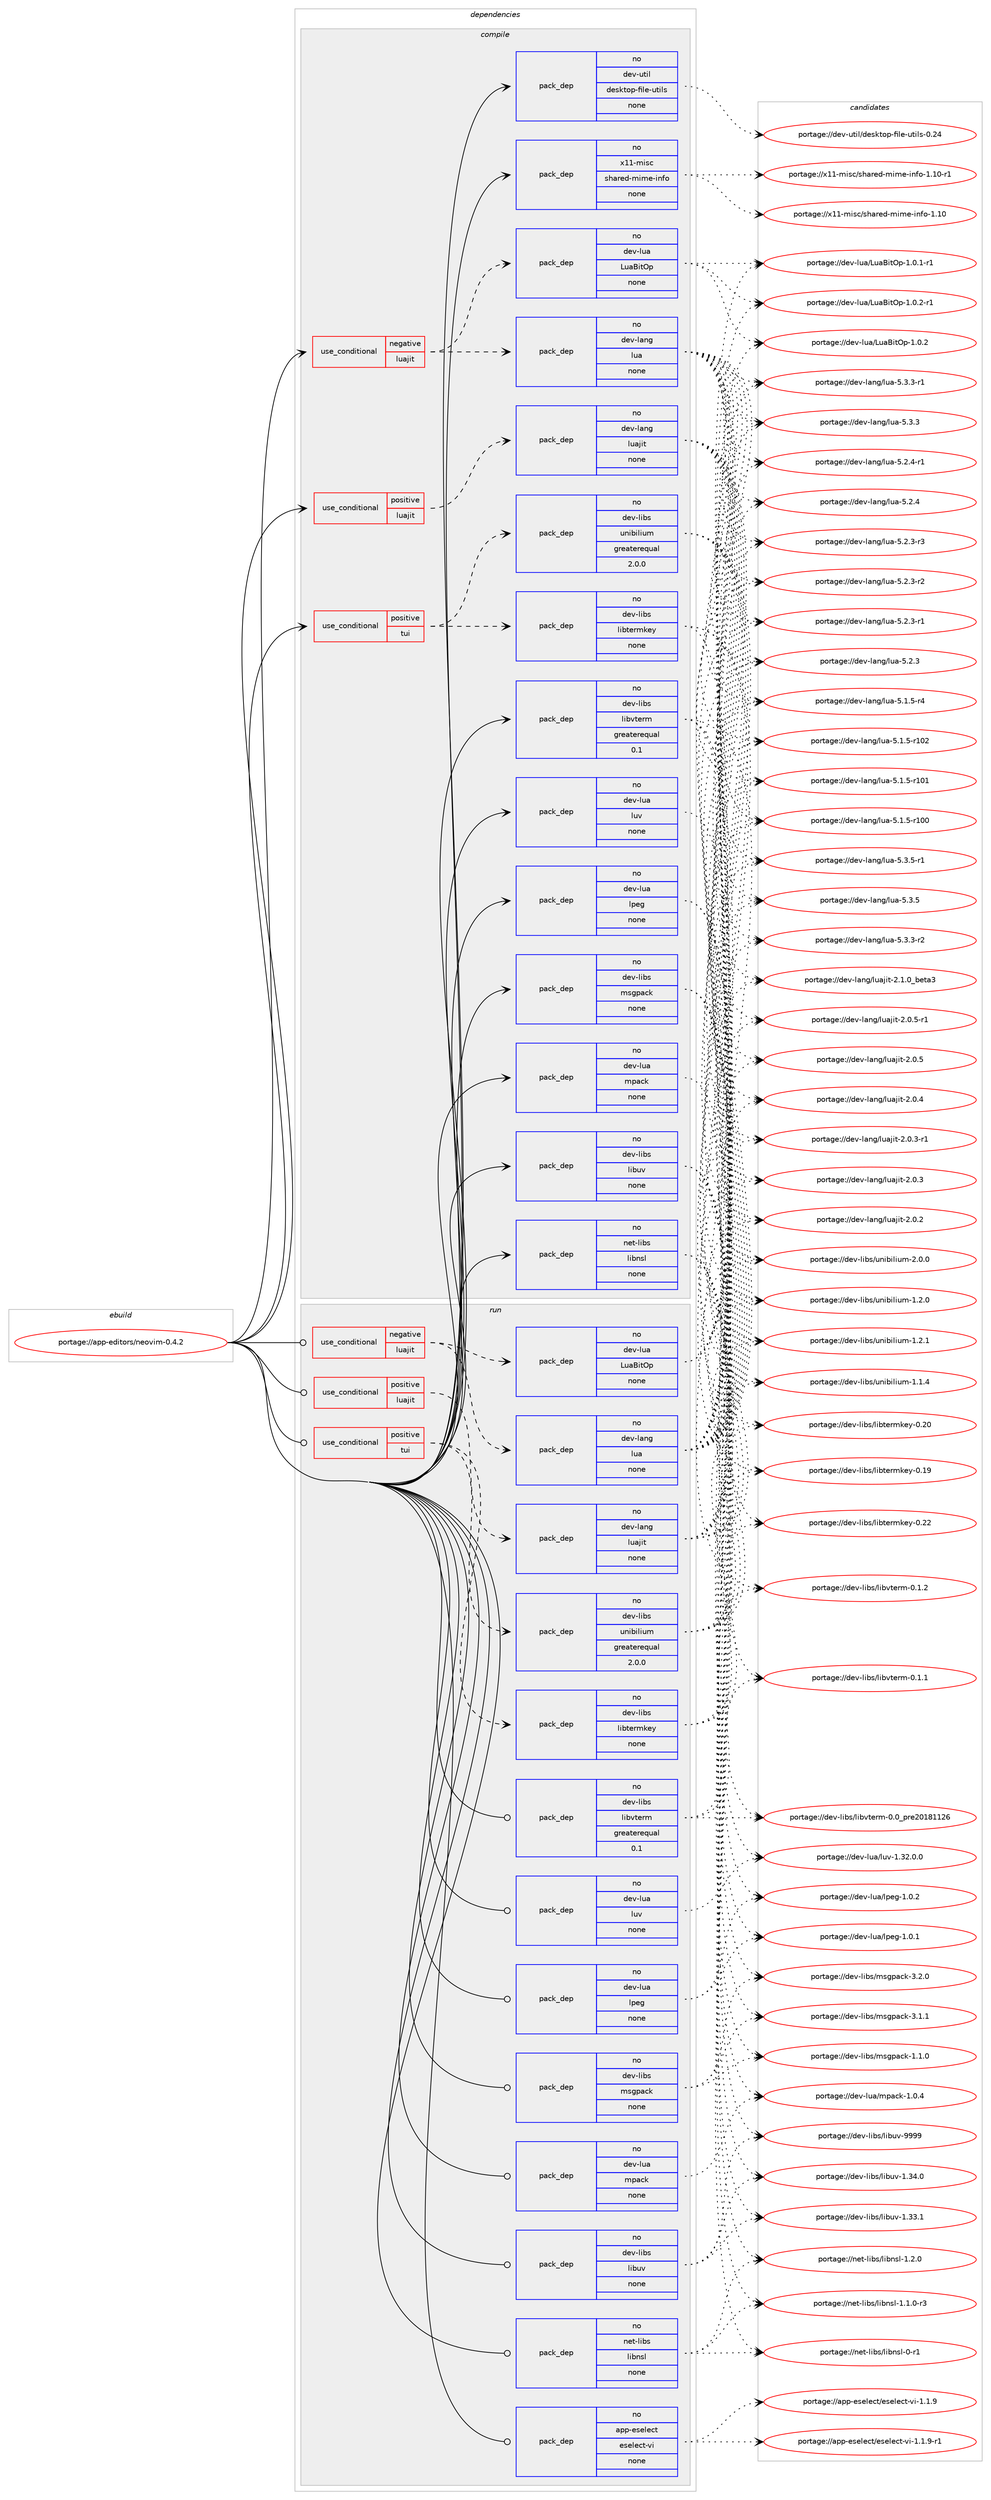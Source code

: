 digraph prolog {

# *************
# Graph options
# *************

newrank=true;
concentrate=true;
compound=true;
graph [rankdir=LR,fontname=Helvetica,fontsize=10,ranksep=1.5];#, ranksep=2.5, nodesep=0.2];
edge  [arrowhead=vee];
node  [fontname=Helvetica,fontsize=10];

# **********
# The ebuild
# **********

subgraph cluster_leftcol {
color=gray;
label=<<i>ebuild</i>>;
id [label="portage://app-editors/neovim-0.4.2", color=red, width=4, href="../app-editors/neovim-0.4.2.svg"];
}

# ****************
# The dependencies
# ****************

subgraph cluster_midcol {
color=gray;
label=<<i>dependencies</i>>;
subgraph cluster_compile {
fillcolor="#eeeeee";
style=filled;
label=<<i>compile</i>>;
subgraph cond149731 {
dependency636017 [label=<<TABLE BORDER="0" CELLBORDER="1" CELLSPACING="0" CELLPADDING="4"><TR><TD ROWSPAN="3" CELLPADDING="10">use_conditional</TD></TR><TR><TD>negative</TD></TR><TR><TD>luajit</TD></TR></TABLE>>, shape=none, color=red];
subgraph pack477850 {
dependency636018 [label=<<TABLE BORDER="0" CELLBORDER="1" CELLSPACING="0" CELLPADDING="4" WIDTH="220"><TR><TD ROWSPAN="6" CELLPADDING="30">pack_dep</TD></TR><TR><TD WIDTH="110">no</TD></TR><TR><TD>dev-lang</TD></TR><TR><TD>lua</TD></TR><TR><TD>none</TD></TR><TR><TD></TD></TR></TABLE>>, shape=none, color=blue];
}
dependency636017:e -> dependency636018:w [weight=20,style="dashed",arrowhead="vee"];
subgraph pack477851 {
dependency636019 [label=<<TABLE BORDER="0" CELLBORDER="1" CELLSPACING="0" CELLPADDING="4" WIDTH="220"><TR><TD ROWSPAN="6" CELLPADDING="30">pack_dep</TD></TR><TR><TD WIDTH="110">no</TD></TR><TR><TD>dev-lua</TD></TR><TR><TD>LuaBitOp</TD></TR><TR><TD>none</TD></TR><TR><TD></TD></TR></TABLE>>, shape=none, color=blue];
}
dependency636017:e -> dependency636019:w [weight=20,style="dashed",arrowhead="vee"];
}
id:e -> dependency636017:w [weight=20,style="solid",arrowhead="vee"];
subgraph cond149732 {
dependency636020 [label=<<TABLE BORDER="0" CELLBORDER="1" CELLSPACING="0" CELLPADDING="4"><TR><TD ROWSPAN="3" CELLPADDING="10">use_conditional</TD></TR><TR><TD>positive</TD></TR><TR><TD>luajit</TD></TR></TABLE>>, shape=none, color=red];
subgraph pack477852 {
dependency636021 [label=<<TABLE BORDER="0" CELLBORDER="1" CELLSPACING="0" CELLPADDING="4" WIDTH="220"><TR><TD ROWSPAN="6" CELLPADDING="30">pack_dep</TD></TR><TR><TD WIDTH="110">no</TD></TR><TR><TD>dev-lang</TD></TR><TR><TD>luajit</TD></TR><TR><TD>none</TD></TR><TR><TD></TD></TR></TABLE>>, shape=none, color=blue];
}
dependency636020:e -> dependency636021:w [weight=20,style="dashed",arrowhead="vee"];
}
id:e -> dependency636020:w [weight=20,style="solid",arrowhead="vee"];
subgraph cond149733 {
dependency636022 [label=<<TABLE BORDER="0" CELLBORDER="1" CELLSPACING="0" CELLPADDING="4"><TR><TD ROWSPAN="3" CELLPADDING="10">use_conditional</TD></TR><TR><TD>positive</TD></TR><TR><TD>tui</TD></TR></TABLE>>, shape=none, color=red];
subgraph pack477853 {
dependency636023 [label=<<TABLE BORDER="0" CELLBORDER="1" CELLSPACING="0" CELLPADDING="4" WIDTH="220"><TR><TD ROWSPAN="6" CELLPADDING="30">pack_dep</TD></TR><TR><TD WIDTH="110">no</TD></TR><TR><TD>dev-libs</TD></TR><TR><TD>libtermkey</TD></TR><TR><TD>none</TD></TR><TR><TD></TD></TR></TABLE>>, shape=none, color=blue];
}
dependency636022:e -> dependency636023:w [weight=20,style="dashed",arrowhead="vee"];
subgraph pack477854 {
dependency636024 [label=<<TABLE BORDER="0" CELLBORDER="1" CELLSPACING="0" CELLPADDING="4" WIDTH="220"><TR><TD ROWSPAN="6" CELLPADDING="30">pack_dep</TD></TR><TR><TD WIDTH="110">no</TD></TR><TR><TD>dev-libs</TD></TR><TR><TD>unibilium</TD></TR><TR><TD>greaterequal</TD></TR><TR><TD>2.0.0</TD></TR></TABLE>>, shape=none, color=blue];
}
dependency636022:e -> dependency636024:w [weight=20,style="dashed",arrowhead="vee"];
}
id:e -> dependency636022:w [weight=20,style="solid",arrowhead="vee"];
subgraph pack477855 {
dependency636025 [label=<<TABLE BORDER="0" CELLBORDER="1" CELLSPACING="0" CELLPADDING="4" WIDTH="220"><TR><TD ROWSPAN="6" CELLPADDING="30">pack_dep</TD></TR><TR><TD WIDTH="110">no</TD></TR><TR><TD>dev-libs</TD></TR><TR><TD>libuv</TD></TR><TR><TD>none</TD></TR><TR><TD></TD></TR></TABLE>>, shape=none, color=blue];
}
id:e -> dependency636025:w [weight=20,style="solid",arrowhead="vee"];
subgraph pack477856 {
dependency636026 [label=<<TABLE BORDER="0" CELLBORDER="1" CELLSPACING="0" CELLPADDING="4" WIDTH="220"><TR><TD ROWSPAN="6" CELLPADDING="30">pack_dep</TD></TR><TR><TD WIDTH="110">no</TD></TR><TR><TD>dev-libs</TD></TR><TR><TD>libvterm</TD></TR><TR><TD>greaterequal</TD></TR><TR><TD>0.1</TD></TR></TABLE>>, shape=none, color=blue];
}
id:e -> dependency636026:w [weight=20,style="solid",arrowhead="vee"];
subgraph pack477857 {
dependency636027 [label=<<TABLE BORDER="0" CELLBORDER="1" CELLSPACING="0" CELLPADDING="4" WIDTH="220"><TR><TD ROWSPAN="6" CELLPADDING="30">pack_dep</TD></TR><TR><TD WIDTH="110">no</TD></TR><TR><TD>dev-libs</TD></TR><TR><TD>msgpack</TD></TR><TR><TD>none</TD></TR><TR><TD></TD></TR></TABLE>>, shape=none, color=blue];
}
id:e -> dependency636027:w [weight=20,style="solid",arrowhead="vee"];
subgraph pack477858 {
dependency636028 [label=<<TABLE BORDER="0" CELLBORDER="1" CELLSPACING="0" CELLPADDING="4" WIDTH="220"><TR><TD ROWSPAN="6" CELLPADDING="30">pack_dep</TD></TR><TR><TD WIDTH="110">no</TD></TR><TR><TD>dev-lua</TD></TR><TR><TD>lpeg</TD></TR><TR><TD>none</TD></TR><TR><TD></TD></TR></TABLE>>, shape=none, color=blue];
}
id:e -> dependency636028:w [weight=20,style="solid",arrowhead="vee"];
subgraph pack477859 {
dependency636029 [label=<<TABLE BORDER="0" CELLBORDER="1" CELLSPACING="0" CELLPADDING="4" WIDTH="220"><TR><TD ROWSPAN="6" CELLPADDING="30">pack_dep</TD></TR><TR><TD WIDTH="110">no</TD></TR><TR><TD>dev-lua</TD></TR><TR><TD>luv</TD></TR><TR><TD>none</TD></TR><TR><TD></TD></TR></TABLE>>, shape=none, color=blue];
}
id:e -> dependency636029:w [weight=20,style="solid",arrowhead="vee"];
subgraph pack477860 {
dependency636030 [label=<<TABLE BORDER="0" CELLBORDER="1" CELLSPACING="0" CELLPADDING="4" WIDTH="220"><TR><TD ROWSPAN="6" CELLPADDING="30">pack_dep</TD></TR><TR><TD WIDTH="110">no</TD></TR><TR><TD>dev-lua</TD></TR><TR><TD>mpack</TD></TR><TR><TD>none</TD></TR><TR><TD></TD></TR></TABLE>>, shape=none, color=blue];
}
id:e -> dependency636030:w [weight=20,style="solid",arrowhead="vee"];
subgraph pack477861 {
dependency636031 [label=<<TABLE BORDER="0" CELLBORDER="1" CELLSPACING="0" CELLPADDING="4" WIDTH="220"><TR><TD ROWSPAN="6" CELLPADDING="30">pack_dep</TD></TR><TR><TD WIDTH="110">no</TD></TR><TR><TD>dev-util</TD></TR><TR><TD>desktop-file-utils</TD></TR><TR><TD>none</TD></TR><TR><TD></TD></TR></TABLE>>, shape=none, color=blue];
}
id:e -> dependency636031:w [weight=20,style="solid",arrowhead="vee"];
subgraph pack477862 {
dependency636032 [label=<<TABLE BORDER="0" CELLBORDER="1" CELLSPACING="0" CELLPADDING="4" WIDTH="220"><TR><TD ROWSPAN="6" CELLPADDING="30">pack_dep</TD></TR><TR><TD WIDTH="110">no</TD></TR><TR><TD>net-libs</TD></TR><TR><TD>libnsl</TD></TR><TR><TD>none</TD></TR><TR><TD></TD></TR></TABLE>>, shape=none, color=blue];
}
id:e -> dependency636032:w [weight=20,style="solid",arrowhead="vee"];
subgraph pack477863 {
dependency636033 [label=<<TABLE BORDER="0" CELLBORDER="1" CELLSPACING="0" CELLPADDING="4" WIDTH="220"><TR><TD ROWSPAN="6" CELLPADDING="30">pack_dep</TD></TR><TR><TD WIDTH="110">no</TD></TR><TR><TD>x11-misc</TD></TR><TR><TD>shared-mime-info</TD></TR><TR><TD>none</TD></TR><TR><TD></TD></TR></TABLE>>, shape=none, color=blue];
}
id:e -> dependency636033:w [weight=20,style="solid",arrowhead="vee"];
}
subgraph cluster_compileandrun {
fillcolor="#eeeeee";
style=filled;
label=<<i>compile and run</i>>;
}
subgraph cluster_run {
fillcolor="#eeeeee";
style=filled;
label=<<i>run</i>>;
subgraph cond149734 {
dependency636034 [label=<<TABLE BORDER="0" CELLBORDER="1" CELLSPACING="0" CELLPADDING="4"><TR><TD ROWSPAN="3" CELLPADDING="10">use_conditional</TD></TR><TR><TD>negative</TD></TR><TR><TD>luajit</TD></TR></TABLE>>, shape=none, color=red];
subgraph pack477864 {
dependency636035 [label=<<TABLE BORDER="0" CELLBORDER="1" CELLSPACING="0" CELLPADDING="4" WIDTH="220"><TR><TD ROWSPAN="6" CELLPADDING="30">pack_dep</TD></TR><TR><TD WIDTH="110">no</TD></TR><TR><TD>dev-lang</TD></TR><TR><TD>lua</TD></TR><TR><TD>none</TD></TR><TR><TD></TD></TR></TABLE>>, shape=none, color=blue];
}
dependency636034:e -> dependency636035:w [weight=20,style="dashed",arrowhead="vee"];
subgraph pack477865 {
dependency636036 [label=<<TABLE BORDER="0" CELLBORDER="1" CELLSPACING="0" CELLPADDING="4" WIDTH="220"><TR><TD ROWSPAN="6" CELLPADDING="30">pack_dep</TD></TR><TR><TD WIDTH="110">no</TD></TR><TR><TD>dev-lua</TD></TR><TR><TD>LuaBitOp</TD></TR><TR><TD>none</TD></TR><TR><TD></TD></TR></TABLE>>, shape=none, color=blue];
}
dependency636034:e -> dependency636036:w [weight=20,style="dashed",arrowhead="vee"];
}
id:e -> dependency636034:w [weight=20,style="solid",arrowhead="odot"];
subgraph cond149735 {
dependency636037 [label=<<TABLE BORDER="0" CELLBORDER="1" CELLSPACING="0" CELLPADDING="4"><TR><TD ROWSPAN="3" CELLPADDING="10">use_conditional</TD></TR><TR><TD>positive</TD></TR><TR><TD>luajit</TD></TR></TABLE>>, shape=none, color=red];
subgraph pack477866 {
dependency636038 [label=<<TABLE BORDER="0" CELLBORDER="1" CELLSPACING="0" CELLPADDING="4" WIDTH="220"><TR><TD ROWSPAN="6" CELLPADDING="30">pack_dep</TD></TR><TR><TD WIDTH="110">no</TD></TR><TR><TD>dev-lang</TD></TR><TR><TD>luajit</TD></TR><TR><TD>none</TD></TR><TR><TD></TD></TR></TABLE>>, shape=none, color=blue];
}
dependency636037:e -> dependency636038:w [weight=20,style="dashed",arrowhead="vee"];
}
id:e -> dependency636037:w [weight=20,style="solid",arrowhead="odot"];
subgraph cond149736 {
dependency636039 [label=<<TABLE BORDER="0" CELLBORDER="1" CELLSPACING="0" CELLPADDING="4"><TR><TD ROWSPAN="3" CELLPADDING="10">use_conditional</TD></TR><TR><TD>positive</TD></TR><TR><TD>tui</TD></TR></TABLE>>, shape=none, color=red];
subgraph pack477867 {
dependency636040 [label=<<TABLE BORDER="0" CELLBORDER="1" CELLSPACING="0" CELLPADDING="4" WIDTH="220"><TR><TD ROWSPAN="6" CELLPADDING="30">pack_dep</TD></TR><TR><TD WIDTH="110">no</TD></TR><TR><TD>dev-libs</TD></TR><TR><TD>libtermkey</TD></TR><TR><TD>none</TD></TR><TR><TD></TD></TR></TABLE>>, shape=none, color=blue];
}
dependency636039:e -> dependency636040:w [weight=20,style="dashed",arrowhead="vee"];
subgraph pack477868 {
dependency636041 [label=<<TABLE BORDER="0" CELLBORDER="1" CELLSPACING="0" CELLPADDING="4" WIDTH="220"><TR><TD ROWSPAN="6" CELLPADDING="30">pack_dep</TD></TR><TR><TD WIDTH="110">no</TD></TR><TR><TD>dev-libs</TD></TR><TR><TD>unibilium</TD></TR><TR><TD>greaterequal</TD></TR><TR><TD>2.0.0</TD></TR></TABLE>>, shape=none, color=blue];
}
dependency636039:e -> dependency636041:w [weight=20,style="dashed",arrowhead="vee"];
}
id:e -> dependency636039:w [weight=20,style="solid",arrowhead="odot"];
subgraph pack477869 {
dependency636042 [label=<<TABLE BORDER="0" CELLBORDER="1" CELLSPACING="0" CELLPADDING="4" WIDTH="220"><TR><TD ROWSPAN="6" CELLPADDING="30">pack_dep</TD></TR><TR><TD WIDTH="110">no</TD></TR><TR><TD>app-eselect</TD></TR><TR><TD>eselect-vi</TD></TR><TR><TD>none</TD></TR><TR><TD></TD></TR></TABLE>>, shape=none, color=blue];
}
id:e -> dependency636042:w [weight=20,style="solid",arrowhead="odot"];
subgraph pack477870 {
dependency636043 [label=<<TABLE BORDER="0" CELLBORDER="1" CELLSPACING="0" CELLPADDING="4" WIDTH="220"><TR><TD ROWSPAN="6" CELLPADDING="30">pack_dep</TD></TR><TR><TD WIDTH="110">no</TD></TR><TR><TD>dev-libs</TD></TR><TR><TD>libuv</TD></TR><TR><TD>none</TD></TR><TR><TD></TD></TR></TABLE>>, shape=none, color=blue];
}
id:e -> dependency636043:w [weight=20,style="solid",arrowhead="odot"];
subgraph pack477871 {
dependency636044 [label=<<TABLE BORDER="0" CELLBORDER="1" CELLSPACING="0" CELLPADDING="4" WIDTH="220"><TR><TD ROWSPAN="6" CELLPADDING="30">pack_dep</TD></TR><TR><TD WIDTH="110">no</TD></TR><TR><TD>dev-libs</TD></TR><TR><TD>libvterm</TD></TR><TR><TD>greaterequal</TD></TR><TR><TD>0.1</TD></TR></TABLE>>, shape=none, color=blue];
}
id:e -> dependency636044:w [weight=20,style="solid",arrowhead="odot"];
subgraph pack477872 {
dependency636045 [label=<<TABLE BORDER="0" CELLBORDER="1" CELLSPACING="0" CELLPADDING="4" WIDTH="220"><TR><TD ROWSPAN="6" CELLPADDING="30">pack_dep</TD></TR><TR><TD WIDTH="110">no</TD></TR><TR><TD>dev-libs</TD></TR><TR><TD>msgpack</TD></TR><TR><TD>none</TD></TR><TR><TD></TD></TR></TABLE>>, shape=none, color=blue];
}
id:e -> dependency636045:w [weight=20,style="solid",arrowhead="odot"];
subgraph pack477873 {
dependency636046 [label=<<TABLE BORDER="0" CELLBORDER="1" CELLSPACING="0" CELLPADDING="4" WIDTH="220"><TR><TD ROWSPAN="6" CELLPADDING="30">pack_dep</TD></TR><TR><TD WIDTH="110">no</TD></TR><TR><TD>dev-lua</TD></TR><TR><TD>lpeg</TD></TR><TR><TD>none</TD></TR><TR><TD></TD></TR></TABLE>>, shape=none, color=blue];
}
id:e -> dependency636046:w [weight=20,style="solid",arrowhead="odot"];
subgraph pack477874 {
dependency636047 [label=<<TABLE BORDER="0" CELLBORDER="1" CELLSPACING="0" CELLPADDING="4" WIDTH="220"><TR><TD ROWSPAN="6" CELLPADDING="30">pack_dep</TD></TR><TR><TD WIDTH="110">no</TD></TR><TR><TD>dev-lua</TD></TR><TR><TD>luv</TD></TR><TR><TD>none</TD></TR><TR><TD></TD></TR></TABLE>>, shape=none, color=blue];
}
id:e -> dependency636047:w [weight=20,style="solid",arrowhead="odot"];
subgraph pack477875 {
dependency636048 [label=<<TABLE BORDER="0" CELLBORDER="1" CELLSPACING="0" CELLPADDING="4" WIDTH="220"><TR><TD ROWSPAN="6" CELLPADDING="30">pack_dep</TD></TR><TR><TD WIDTH="110">no</TD></TR><TR><TD>dev-lua</TD></TR><TR><TD>mpack</TD></TR><TR><TD>none</TD></TR><TR><TD></TD></TR></TABLE>>, shape=none, color=blue];
}
id:e -> dependency636048:w [weight=20,style="solid",arrowhead="odot"];
subgraph pack477876 {
dependency636049 [label=<<TABLE BORDER="0" CELLBORDER="1" CELLSPACING="0" CELLPADDING="4" WIDTH="220"><TR><TD ROWSPAN="6" CELLPADDING="30">pack_dep</TD></TR><TR><TD WIDTH="110">no</TD></TR><TR><TD>net-libs</TD></TR><TR><TD>libnsl</TD></TR><TR><TD>none</TD></TR><TR><TD></TD></TR></TABLE>>, shape=none, color=blue];
}
id:e -> dependency636049:w [weight=20,style="solid",arrowhead="odot"];
}
}

# **************
# The candidates
# **************

subgraph cluster_choices {
rank=same;
color=gray;
label=<<i>candidates</i>>;

subgraph choice477850 {
color=black;
nodesep=1;
choice100101118451089711010347108117974553465146534511449 [label="portage://dev-lang/lua-5.3.5-r1", color=red, width=4,href="../dev-lang/lua-5.3.5-r1.svg"];
choice10010111845108971101034710811797455346514653 [label="portage://dev-lang/lua-5.3.5", color=red, width=4,href="../dev-lang/lua-5.3.5.svg"];
choice100101118451089711010347108117974553465146514511450 [label="portage://dev-lang/lua-5.3.3-r2", color=red, width=4,href="../dev-lang/lua-5.3.3-r2.svg"];
choice100101118451089711010347108117974553465146514511449 [label="portage://dev-lang/lua-5.3.3-r1", color=red, width=4,href="../dev-lang/lua-5.3.3-r1.svg"];
choice10010111845108971101034710811797455346514651 [label="portage://dev-lang/lua-5.3.3", color=red, width=4,href="../dev-lang/lua-5.3.3.svg"];
choice100101118451089711010347108117974553465046524511449 [label="portage://dev-lang/lua-5.2.4-r1", color=red, width=4,href="../dev-lang/lua-5.2.4-r1.svg"];
choice10010111845108971101034710811797455346504652 [label="portage://dev-lang/lua-5.2.4", color=red, width=4,href="../dev-lang/lua-5.2.4.svg"];
choice100101118451089711010347108117974553465046514511451 [label="portage://dev-lang/lua-5.2.3-r3", color=red, width=4,href="../dev-lang/lua-5.2.3-r3.svg"];
choice100101118451089711010347108117974553465046514511450 [label="portage://dev-lang/lua-5.2.3-r2", color=red, width=4,href="../dev-lang/lua-5.2.3-r2.svg"];
choice100101118451089711010347108117974553465046514511449 [label="portage://dev-lang/lua-5.2.3-r1", color=red, width=4,href="../dev-lang/lua-5.2.3-r1.svg"];
choice10010111845108971101034710811797455346504651 [label="portage://dev-lang/lua-5.2.3", color=red, width=4,href="../dev-lang/lua-5.2.3.svg"];
choice100101118451089711010347108117974553464946534511452 [label="portage://dev-lang/lua-5.1.5-r4", color=red, width=4,href="../dev-lang/lua-5.1.5-r4.svg"];
choice1001011184510897110103471081179745534649465345114494850 [label="portage://dev-lang/lua-5.1.5-r102", color=red, width=4,href="../dev-lang/lua-5.1.5-r102.svg"];
choice1001011184510897110103471081179745534649465345114494849 [label="portage://dev-lang/lua-5.1.5-r101", color=red, width=4,href="../dev-lang/lua-5.1.5-r101.svg"];
choice1001011184510897110103471081179745534649465345114494848 [label="portage://dev-lang/lua-5.1.5-r100", color=red, width=4,href="../dev-lang/lua-5.1.5-r100.svg"];
dependency636018:e -> choice100101118451089711010347108117974553465146534511449:w [style=dotted,weight="100"];
dependency636018:e -> choice10010111845108971101034710811797455346514653:w [style=dotted,weight="100"];
dependency636018:e -> choice100101118451089711010347108117974553465146514511450:w [style=dotted,weight="100"];
dependency636018:e -> choice100101118451089711010347108117974553465146514511449:w [style=dotted,weight="100"];
dependency636018:e -> choice10010111845108971101034710811797455346514651:w [style=dotted,weight="100"];
dependency636018:e -> choice100101118451089711010347108117974553465046524511449:w [style=dotted,weight="100"];
dependency636018:e -> choice10010111845108971101034710811797455346504652:w [style=dotted,weight="100"];
dependency636018:e -> choice100101118451089711010347108117974553465046514511451:w [style=dotted,weight="100"];
dependency636018:e -> choice100101118451089711010347108117974553465046514511450:w [style=dotted,weight="100"];
dependency636018:e -> choice100101118451089711010347108117974553465046514511449:w [style=dotted,weight="100"];
dependency636018:e -> choice10010111845108971101034710811797455346504651:w [style=dotted,weight="100"];
dependency636018:e -> choice100101118451089711010347108117974553464946534511452:w [style=dotted,weight="100"];
dependency636018:e -> choice1001011184510897110103471081179745534649465345114494850:w [style=dotted,weight="100"];
dependency636018:e -> choice1001011184510897110103471081179745534649465345114494849:w [style=dotted,weight="100"];
dependency636018:e -> choice1001011184510897110103471081179745534649465345114494848:w [style=dotted,weight="100"];
}
subgraph choice477851 {
color=black;
nodesep=1;
choice100101118451081179747761179766105116791124549464846504511449 [label="portage://dev-lua/LuaBitOp-1.0.2-r1", color=red, width=4,href="../dev-lua/LuaBitOp-1.0.2-r1.svg"];
choice10010111845108117974776117976610511679112454946484650 [label="portage://dev-lua/LuaBitOp-1.0.2", color=red, width=4,href="../dev-lua/LuaBitOp-1.0.2.svg"];
choice100101118451081179747761179766105116791124549464846494511449 [label="portage://dev-lua/LuaBitOp-1.0.1-r1", color=red, width=4,href="../dev-lua/LuaBitOp-1.0.1-r1.svg"];
dependency636019:e -> choice100101118451081179747761179766105116791124549464846504511449:w [style=dotted,weight="100"];
dependency636019:e -> choice10010111845108117974776117976610511679112454946484650:w [style=dotted,weight="100"];
dependency636019:e -> choice100101118451081179747761179766105116791124549464846494511449:w [style=dotted,weight="100"];
}
subgraph choice477852 {
color=black;
nodesep=1;
choice1001011184510897110103471081179710610511645504649464895981011169751 [label="portage://dev-lang/luajit-2.1.0_beta3", color=red, width=4,href="../dev-lang/luajit-2.1.0_beta3.svg"];
choice100101118451089711010347108117971061051164550464846534511449 [label="portage://dev-lang/luajit-2.0.5-r1", color=red, width=4,href="../dev-lang/luajit-2.0.5-r1.svg"];
choice10010111845108971101034710811797106105116455046484653 [label="portage://dev-lang/luajit-2.0.5", color=red, width=4,href="../dev-lang/luajit-2.0.5.svg"];
choice10010111845108971101034710811797106105116455046484652 [label="portage://dev-lang/luajit-2.0.4", color=red, width=4,href="../dev-lang/luajit-2.0.4.svg"];
choice100101118451089711010347108117971061051164550464846514511449 [label="portage://dev-lang/luajit-2.0.3-r1", color=red, width=4,href="../dev-lang/luajit-2.0.3-r1.svg"];
choice10010111845108971101034710811797106105116455046484651 [label="portage://dev-lang/luajit-2.0.3", color=red, width=4,href="../dev-lang/luajit-2.0.3.svg"];
choice10010111845108971101034710811797106105116455046484650 [label="portage://dev-lang/luajit-2.0.2", color=red, width=4,href="../dev-lang/luajit-2.0.2.svg"];
dependency636021:e -> choice1001011184510897110103471081179710610511645504649464895981011169751:w [style=dotted,weight="100"];
dependency636021:e -> choice100101118451089711010347108117971061051164550464846534511449:w [style=dotted,weight="100"];
dependency636021:e -> choice10010111845108971101034710811797106105116455046484653:w [style=dotted,weight="100"];
dependency636021:e -> choice10010111845108971101034710811797106105116455046484652:w [style=dotted,weight="100"];
dependency636021:e -> choice100101118451089711010347108117971061051164550464846514511449:w [style=dotted,weight="100"];
dependency636021:e -> choice10010111845108971101034710811797106105116455046484651:w [style=dotted,weight="100"];
dependency636021:e -> choice10010111845108971101034710811797106105116455046484650:w [style=dotted,weight="100"];
}
subgraph choice477853 {
color=black;
nodesep=1;
choice100101118451081059811547108105981161011141091071011214548465050 [label="portage://dev-libs/libtermkey-0.22", color=red, width=4,href="../dev-libs/libtermkey-0.22.svg"];
choice100101118451081059811547108105981161011141091071011214548465048 [label="portage://dev-libs/libtermkey-0.20", color=red, width=4,href="../dev-libs/libtermkey-0.20.svg"];
choice100101118451081059811547108105981161011141091071011214548464957 [label="portage://dev-libs/libtermkey-0.19", color=red, width=4,href="../dev-libs/libtermkey-0.19.svg"];
dependency636023:e -> choice100101118451081059811547108105981161011141091071011214548465050:w [style=dotted,weight="100"];
dependency636023:e -> choice100101118451081059811547108105981161011141091071011214548465048:w [style=dotted,weight="100"];
dependency636023:e -> choice100101118451081059811547108105981161011141091071011214548464957:w [style=dotted,weight="100"];
}
subgraph choice477854 {
color=black;
nodesep=1;
choice10010111845108105981154711711010598105108105117109455046484648 [label="portage://dev-libs/unibilium-2.0.0", color=red, width=4,href="../dev-libs/unibilium-2.0.0.svg"];
choice10010111845108105981154711711010598105108105117109454946504649 [label="portage://dev-libs/unibilium-1.2.1", color=red, width=4,href="../dev-libs/unibilium-1.2.1.svg"];
choice10010111845108105981154711711010598105108105117109454946504648 [label="portage://dev-libs/unibilium-1.2.0", color=red, width=4,href="../dev-libs/unibilium-1.2.0.svg"];
choice10010111845108105981154711711010598105108105117109454946494652 [label="portage://dev-libs/unibilium-1.1.4", color=red, width=4,href="../dev-libs/unibilium-1.1.4.svg"];
dependency636024:e -> choice10010111845108105981154711711010598105108105117109455046484648:w [style=dotted,weight="100"];
dependency636024:e -> choice10010111845108105981154711711010598105108105117109454946504649:w [style=dotted,weight="100"];
dependency636024:e -> choice10010111845108105981154711711010598105108105117109454946504648:w [style=dotted,weight="100"];
dependency636024:e -> choice10010111845108105981154711711010598105108105117109454946494652:w [style=dotted,weight="100"];
}
subgraph choice477855 {
color=black;
nodesep=1;
choice100101118451081059811547108105981171184557575757 [label="portage://dev-libs/libuv-9999", color=red, width=4,href="../dev-libs/libuv-9999.svg"];
choice1001011184510810598115471081059811711845494651524648 [label="portage://dev-libs/libuv-1.34.0", color=red, width=4,href="../dev-libs/libuv-1.34.0.svg"];
choice1001011184510810598115471081059811711845494651514649 [label="portage://dev-libs/libuv-1.33.1", color=red, width=4,href="../dev-libs/libuv-1.33.1.svg"];
dependency636025:e -> choice100101118451081059811547108105981171184557575757:w [style=dotted,weight="100"];
dependency636025:e -> choice1001011184510810598115471081059811711845494651524648:w [style=dotted,weight="100"];
dependency636025:e -> choice1001011184510810598115471081059811711845494651514649:w [style=dotted,weight="100"];
}
subgraph choice477856 {
color=black;
nodesep=1;
choice10010111845108105981154710810598118116101114109454846494650 [label="portage://dev-libs/libvterm-0.1.2", color=red, width=4,href="../dev-libs/libvterm-0.1.2.svg"];
choice10010111845108105981154710810598118116101114109454846494649 [label="portage://dev-libs/libvterm-0.1.1", color=red, width=4,href="../dev-libs/libvterm-0.1.1.svg"];
choice1001011184510810598115471081059811811610111410945484648951121141015048495649495054 [label="portage://dev-libs/libvterm-0.0_pre20181126", color=red, width=4,href="../dev-libs/libvterm-0.0_pre20181126.svg"];
dependency636026:e -> choice10010111845108105981154710810598118116101114109454846494650:w [style=dotted,weight="100"];
dependency636026:e -> choice10010111845108105981154710810598118116101114109454846494649:w [style=dotted,weight="100"];
dependency636026:e -> choice1001011184510810598115471081059811811610111410945484648951121141015048495649495054:w [style=dotted,weight="100"];
}
subgraph choice477857 {
color=black;
nodesep=1;
choice1001011184510810598115471091151031129799107455146504648 [label="portage://dev-libs/msgpack-3.2.0", color=red, width=4,href="../dev-libs/msgpack-3.2.0.svg"];
choice1001011184510810598115471091151031129799107455146494649 [label="portage://dev-libs/msgpack-3.1.1", color=red, width=4,href="../dev-libs/msgpack-3.1.1.svg"];
choice1001011184510810598115471091151031129799107454946494648 [label="portage://dev-libs/msgpack-1.1.0", color=red, width=4,href="../dev-libs/msgpack-1.1.0.svg"];
dependency636027:e -> choice1001011184510810598115471091151031129799107455146504648:w [style=dotted,weight="100"];
dependency636027:e -> choice1001011184510810598115471091151031129799107455146494649:w [style=dotted,weight="100"];
dependency636027:e -> choice1001011184510810598115471091151031129799107454946494648:w [style=dotted,weight="100"];
}
subgraph choice477858 {
color=black;
nodesep=1;
choice100101118451081179747108112101103454946484650 [label="portage://dev-lua/lpeg-1.0.2", color=red, width=4,href="../dev-lua/lpeg-1.0.2.svg"];
choice100101118451081179747108112101103454946484649 [label="portage://dev-lua/lpeg-1.0.1", color=red, width=4,href="../dev-lua/lpeg-1.0.1.svg"];
dependency636028:e -> choice100101118451081179747108112101103454946484650:w [style=dotted,weight="100"];
dependency636028:e -> choice100101118451081179747108112101103454946484649:w [style=dotted,weight="100"];
}
subgraph choice477859 {
color=black;
nodesep=1;
choice100101118451081179747108117118454946515046484648 [label="portage://dev-lua/luv-1.32.0.0", color=red, width=4,href="../dev-lua/luv-1.32.0.0.svg"];
dependency636029:e -> choice100101118451081179747108117118454946515046484648:w [style=dotted,weight="100"];
}
subgraph choice477860 {
color=black;
nodesep=1;
choice1001011184510811797471091129799107454946484652 [label="portage://dev-lua/mpack-1.0.4", color=red, width=4,href="../dev-lua/mpack-1.0.4.svg"];
dependency636030:e -> choice1001011184510811797471091129799107454946484652:w [style=dotted,weight="100"];
}
subgraph choice477861 {
color=black;
nodesep=1;
choice100101118451171161051084710010111510711611111245102105108101451171161051081154548465052 [label="portage://dev-util/desktop-file-utils-0.24", color=red, width=4,href="../dev-util/desktop-file-utils-0.24.svg"];
dependency636031:e -> choice100101118451171161051084710010111510711611111245102105108101451171161051081154548465052:w [style=dotted,weight="100"];
}
subgraph choice477862 {
color=black;
nodesep=1;
choice11010111645108105981154710810598110115108454946504648 [label="portage://net-libs/libnsl-1.2.0", color=red, width=4,href="../net-libs/libnsl-1.2.0.svg"];
choice110101116451081059811547108105981101151084549464946484511451 [label="portage://net-libs/libnsl-1.1.0-r3", color=red, width=4,href="../net-libs/libnsl-1.1.0-r3.svg"];
choice1101011164510810598115471081059811011510845484511449 [label="portage://net-libs/libnsl-0-r1", color=red, width=4,href="../net-libs/libnsl-0-r1.svg"];
dependency636032:e -> choice11010111645108105981154710810598110115108454946504648:w [style=dotted,weight="100"];
dependency636032:e -> choice110101116451081059811547108105981101151084549464946484511451:w [style=dotted,weight="100"];
dependency636032:e -> choice1101011164510810598115471081059811011510845484511449:w [style=dotted,weight="100"];
}
subgraph choice477863 {
color=black;
nodesep=1;
choice120494945109105115994711510497114101100451091051091014510511010211145494649484511449 [label="portage://x11-misc/shared-mime-info-1.10-r1", color=red, width=4,href="../x11-misc/shared-mime-info-1.10-r1.svg"];
choice12049494510910511599471151049711410110045109105109101451051101021114549464948 [label="portage://x11-misc/shared-mime-info-1.10", color=red, width=4,href="../x11-misc/shared-mime-info-1.10.svg"];
dependency636033:e -> choice120494945109105115994711510497114101100451091051091014510511010211145494649484511449:w [style=dotted,weight="100"];
dependency636033:e -> choice12049494510910511599471151049711410110045109105109101451051101021114549464948:w [style=dotted,weight="100"];
}
subgraph choice477864 {
color=black;
nodesep=1;
choice100101118451089711010347108117974553465146534511449 [label="portage://dev-lang/lua-5.3.5-r1", color=red, width=4,href="../dev-lang/lua-5.3.5-r1.svg"];
choice10010111845108971101034710811797455346514653 [label="portage://dev-lang/lua-5.3.5", color=red, width=4,href="../dev-lang/lua-5.3.5.svg"];
choice100101118451089711010347108117974553465146514511450 [label="portage://dev-lang/lua-5.3.3-r2", color=red, width=4,href="../dev-lang/lua-5.3.3-r2.svg"];
choice100101118451089711010347108117974553465146514511449 [label="portage://dev-lang/lua-5.3.3-r1", color=red, width=4,href="../dev-lang/lua-5.3.3-r1.svg"];
choice10010111845108971101034710811797455346514651 [label="portage://dev-lang/lua-5.3.3", color=red, width=4,href="../dev-lang/lua-5.3.3.svg"];
choice100101118451089711010347108117974553465046524511449 [label="portage://dev-lang/lua-5.2.4-r1", color=red, width=4,href="../dev-lang/lua-5.2.4-r1.svg"];
choice10010111845108971101034710811797455346504652 [label="portage://dev-lang/lua-5.2.4", color=red, width=4,href="../dev-lang/lua-5.2.4.svg"];
choice100101118451089711010347108117974553465046514511451 [label="portage://dev-lang/lua-5.2.3-r3", color=red, width=4,href="../dev-lang/lua-5.2.3-r3.svg"];
choice100101118451089711010347108117974553465046514511450 [label="portage://dev-lang/lua-5.2.3-r2", color=red, width=4,href="../dev-lang/lua-5.2.3-r2.svg"];
choice100101118451089711010347108117974553465046514511449 [label="portage://dev-lang/lua-5.2.3-r1", color=red, width=4,href="../dev-lang/lua-5.2.3-r1.svg"];
choice10010111845108971101034710811797455346504651 [label="portage://dev-lang/lua-5.2.3", color=red, width=4,href="../dev-lang/lua-5.2.3.svg"];
choice100101118451089711010347108117974553464946534511452 [label="portage://dev-lang/lua-5.1.5-r4", color=red, width=4,href="../dev-lang/lua-5.1.5-r4.svg"];
choice1001011184510897110103471081179745534649465345114494850 [label="portage://dev-lang/lua-5.1.5-r102", color=red, width=4,href="../dev-lang/lua-5.1.5-r102.svg"];
choice1001011184510897110103471081179745534649465345114494849 [label="portage://dev-lang/lua-5.1.5-r101", color=red, width=4,href="../dev-lang/lua-5.1.5-r101.svg"];
choice1001011184510897110103471081179745534649465345114494848 [label="portage://dev-lang/lua-5.1.5-r100", color=red, width=4,href="../dev-lang/lua-5.1.5-r100.svg"];
dependency636035:e -> choice100101118451089711010347108117974553465146534511449:w [style=dotted,weight="100"];
dependency636035:e -> choice10010111845108971101034710811797455346514653:w [style=dotted,weight="100"];
dependency636035:e -> choice100101118451089711010347108117974553465146514511450:w [style=dotted,weight="100"];
dependency636035:e -> choice100101118451089711010347108117974553465146514511449:w [style=dotted,weight="100"];
dependency636035:e -> choice10010111845108971101034710811797455346514651:w [style=dotted,weight="100"];
dependency636035:e -> choice100101118451089711010347108117974553465046524511449:w [style=dotted,weight="100"];
dependency636035:e -> choice10010111845108971101034710811797455346504652:w [style=dotted,weight="100"];
dependency636035:e -> choice100101118451089711010347108117974553465046514511451:w [style=dotted,weight="100"];
dependency636035:e -> choice100101118451089711010347108117974553465046514511450:w [style=dotted,weight="100"];
dependency636035:e -> choice100101118451089711010347108117974553465046514511449:w [style=dotted,weight="100"];
dependency636035:e -> choice10010111845108971101034710811797455346504651:w [style=dotted,weight="100"];
dependency636035:e -> choice100101118451089711010347108117974553464946534511452:w [style=dotted,weight="100"];
dependency636035:e -> choice1001011184510897110103471081179745534649465345114494850:w [style=dotted,weight="100"];
dependency636035:e -> choice1001011184510897110103471081179745534649465345114494849:w [style=dotted,weight="100"];
dependency636035:e -> choice1001011184510897110103471081179745534649465345114494848:w [style=dotted,weight="100"];
}
subgraph choice477865 {
color=black;
nodesep=1;
choice100101118451081179747761179766105116791124549464846504511449 [label="portage://dev-lua/LuaBitOp-1.0.2-r1", color=red, width=4,href="../dev-lua/LuaBitOp-1.0.2-r1.svg"];
choice10010111845108117974776117976610511679112454946484650 [label="portage://dev-lua/LuaBitOp-1.0.2", color=red, width=4,href="../dev-lua/LuaBitOp-1.0.2.svg"];
choice100101118451081179747761179766105116791124549464846494511449 [label="portage://dev-lua/LuaBitOp-1.0.1-r1", color=red, width=4,href="../dev-lua/LuaBitOp-1.0.1-r1.svg"];
dependency636036:e -> choice100101118451081179747761179766105116791124549464846504511449:w [style=dotted,weight="100"];
dependency636036:e -> choice10010111845108117974776117976610511679112454946484650:w [style=dotted,weight="100"];
dependency636036:e -> choice100101118451081179747761179766105116791124549464846494511449:w [style=dotted,weight="100"];
}
subgraph choice477866 {
color=black;
nodesep=1;
choice1001011184510897110103471081179710610511645504649464895981011169751 [label="portage://dev-lang/luajit-2.1.0_beta3", color=red, width=4,href="../dev-lang/luajit-2.1.0_beta3.svg"];
choice100101118451089711010347108117971061051164550464846534511449 [label="portage://dev-lang/luajit-2.0.5-r1", color=red, width=4,href="../dev-lang/luajit-2.0.5-r1.svg"];
choice10010111845108971101034710811797106105116455046484653 [label="portage://dev-lang/luajit-2.0.5", color=red, width=4,href="../dev-lang/luajit-2.0.5.svg"];
choice10010111845108971101034710811797106105116455046484652 [label="portage://dev-lang/luajit-2.0.4", color=red, width=4,href="../dev-lang/luajit-2.0.4.svg"];
choice100101118451089711010347108117971061051164550464846514511449 [label="portage://dev-lang/luajit-2.0.3-r1", color=red, width=4,href="../dev-lang/luajit-2.0.3-r1.svg"];
choice10010111845108971101034710811797106105116455046484651 [label="portage://dev-lang/luajit-2.0.3", color=red, width=4,href="../dev-lang/luajit-2.0.3.svg"];
choice10010111845108971101034710811797106105116455046484650 [label="portage://dev-lang/luajit-2.0.2", color=red, width=4,href="../dev-lang/luajit-2.0.2.svg"];
dependency636038:e -> choice1001011184510897110103471081179710610511645504649464895981011169751:w [style=dotted,weight="100"];
dependency636038:e -> choice100101118451089711010347108117971061051164550464846534511449:w [style=dotted,weight="100"];
dependency636038:e -> choice10010111845108971101034710811797106105116455046484653:w [style=dotted,weight="100"];
dependency636038:e -> choice10010111845108971101034710811797106105116455046484652:w [style=dotted,weight="100"];
dependency636038:e -> choice100101118451089711010347108117971061051164550464846514511449:w [style=dotted,weight="100"];
dependency636038:e -> choice10010111845108971101034710811797106105116455046484651:w [style=dotted,weight="100"];
dependency636038:e -> choice10010111845108971101034710811797106105116455046484650:w [style=dotted,weight="100"];
}
subgraph choice477867 {
color=black;
nodesep=1;
choice100101118451081059811547108105981161011141091071011214548465050 [label="portage://dev-libs/libtermkey-0.22", color=red, width=4,href="../dev-libs/libtermkey-0.22.svg"];
choice100101118451081059811547108105981161011141091071011214548465048 [label="portage://dev-libs/libtermkey-0.20", color=red, width=4,href="../dev-libs/libtermkey-0.20.svg"];
choice100101118451081059811547108105981161011141091071011214548464957 [label="portage://dev-libs/libtermkey-0.19", color=red, width=4,href="../dev-libs/libtermkey-0.19.svg"];
dependency636040:e -> choice100101118451081059811547108105981161011141091071011214548465050:w [style=dotted,weight="100"];
dependency636040:e -> choice100101118451081059811547108105981161011141091071011214548465048:w [style=dotted,weight="100"];
dependency636040:e -> choice100101118451081059811547108105981161011141091071011214548464957:w [style=dotted,weight="100"];
}
subgraph choice477868 {
color=black;
nodesep=1;
choice10010111845108105981154711711010598105108105117109455046484648 [label="portage://dev-libs/unibilium-2.0.0", color=red, width=4,href="../dev-libs/unibilium-2.0.0.svg"];
choice10010111845108105981154711711010598105108105117109454946504649 [label="portage://dev-libs/unibilium-1.2.1", color=red, width=4,href="../dev-libs/unibilium-1.2.1.svg"];
choice10010111845108105981154711711010598105108105117109454946504648 [label="portage://dev-libs/unibilium-1.2.0", color=red, width=4,href="../dev-libs/unibilium-1.2.0.svg"];
choice10010111845108105981154711711010598105108105117109454946494652 [label="portage://dev-libs/unibilium-1.1.4", color=red, width=4,href="../dev-libs/unibilium-1.1.4.svg"];
dependency636041:e -> choice10010111845108105981154711711010598105108105117109455046484648:w [style=dotted,weight="100"];
dependency636041:e -> choice10010111845108105981154711711010598105108105117109454946504649:w [style=dotted,weight="100"];
dependency636041:e -> choice10010111845108105981154711711010598105108105117109454946504648:w [style=dotted,weight="100"];
dependency636041:e -> choice10010111845108105981154711711010598105108105117109454946494652:w [style=dotted,weight="100"];
}
subgraph choice477869 {
color=black;
nodesep=1;
choice9711211245101115101108101991164710111510110810199116451181054549464946574511449 [label="portage://app-eselect/eselect-vi-1.1.9-r1", color=red, width=4,href="../app-eselect/eselect-vi-1.1.9-r1.svg"];
choice971121124510111510110810199116471011151011081019911645118105454946494657 [label="portage://app-eselect/eselect-vi-1.1.9", color=red, width=4,href="../app-eselect/eselect-vi-1.1.9.svg"];
dependency636042:e -> choice9711211245101115101108101991164710111510110810199116451181054549464946574511449:w [style=dotted,weight="100"];
dependency636042:e -> choice971121124510111510110810199116471011151011081019911645118105454946494657:w [style=dotted,weight="100"];
}
subgraph choice477870 {
color=black;
nodesep=1;
choice100101118451081059811547108105981171184557575757 [label="portage://dev-libs/libuv-9999", color=red, width=4,href="../dev-libs/libuv-9999.svg"];
choice1001011184510810598115471081059811711845494651524648 [label="portage://dev-libs/libuv-1.34.0", color=red, width=4,href="../dev-libs/libuv-1.34.0.svg"];
choice1001011184510810598115471081059811711845494651514649 [label="portage://dev-libs/libuv-1.33.1", color=red, width=4,href="../dev-libs/libuv-1.33.1.svg"];
dependency636043:e -> choice100101118451081059811547108105981171184557575757:w [style=dotted,weight="100"];
dependency636043:e -> choice1001011184510810598115471081059811711845494651524648:w [style=dotted,weight="100"];
dependency636043:e -> choice1001011184510810598115471081059811711845494651514649:w [style=dotted,weight="100"];
}
subgraph choice477871 {
color=black;
nodesep=1;
choice10010111845108105981154710810598118116101114109454846494650 [label="portage://dev-libs/libvterm-0.1.2", color=red, width=4,href="../dev-libs/libvterm-0.1.2.svg"];
choice10010111845108105981154710810598118116101114109454846494649 [label="portage://dev-libs/libvterm-0.1.1", color=red, width=4,href="../dev-libs/libvterm-0.1.1.svg"];
choice1001011184510810598115471081059811811610111410945484648951121141015048495649495054 [label="portage://dev-libs/libvterm-0.0_pre20181126", color=red, width=4,href="../dev-libs/libvterm-0.0_pre20181126.svg"];
dependency636044:e -> choice10010111845108105981154710810598118116101114109454846494650:w [style=dotted,weight="100"];
dependency636044:e -> choice10010111845108105981154710810598118116101114109454846494649:w [style=dotted,weight="100"];
dependency636044:e -> choice1001011184510810598115471081059811811610111410945484648951121141015048495649495054:w [style=dotted,weight="100"];
}
subgraph choice477872 {
color=black;
nodesep=1;
choice1001011184510810598115471091151031129799107455146504648 [label="portage://dev-libs/msgpack-3.2.0", color=red, width=4,href="../dev-libs/msgpack-3.2.0.svg"];
choice1001011184510810598115471091151031129799107455146494649 [label="portage://dev-libs/msgpack-3.1.1", color=red, width=4,href="../dev-libs/msgpack-3.1.1.svg"];
choice1001011184510810598115471091151031129799107454946494648 [label="portage://dev-libs/msgpack-1.1.0", color=red, width=4,href="../dev-libs/msgpack-1.1.0.svg"];
dependency636045:e -> choice1001011184510810598115471091151031129799107455146504648:w [style=dotted,weight="100"];
dependency636045:e -> choice1001011184510810598115471091151031129799107455146494649:w [style=dotted,weight="100"];
dependency636045:e -> choice1001011184510810598115471091151031129799107454946494648:w [style=dotted,weight="100"];
}
subgraph choice477873 {
color=black;
nodesep=1;
choice100101118451081179747108112101103454946484650 [label="portage://dev-lua/lpeg-1.0.2", color=red, width=4,href="../dev-lua/lpeg-1.0.2.svg"];
choice100101118451081179747108112101103454946484649 [label="portage://dev-lua/lpeg-1.0.1", color=red, width=4,href="../dev-lua/lpeg-1.0.1.svg"];
dependency636046:e -> choice100101118451081179747108112101103454946484650:w [style=dotted,weight="100"];
dependency636046:e -> choice100101118451081179747108112101103454946484649:w [style=dotted,weight="100"];
}
subgraph choice477874 {
color=black;
nodesep=1;
choice100101118451081179747108117118454946515046484648 [label="portage://dev-lua/luv-1.32.0.0", color=red, width=4,href="../dev-lua/luv-1.32.0.0.svg"];
dependency636047:e -> choice100101118451081179747108117118454946515046484648:w [style=dotted,weight="100"];
}
subgraph choice477875 {
color=black;
nodesep=1;
choice1001011184510811797471091129799107454946484652 [label="portage://dev-lua/mpack-1.0.4", color=red, width=4,href="../dev-lua/mpack-1.0.4.svg"];
dependency636048:e -> choice1001011184510811797471091129799107454946484652:w [style=dotted,weight="100"];
}
subgraph choice477876 {
color=black;
nodesep=1;
choice11010111645108105981154710810598110115108454946504648 [label="portage://net-libs/libnsl-1.2.0", color=red, width=4,href="../net-libs/libnsl-1.2.0.svg"];
choice110101116451081059811547108105981101151084549464946484511451 [label="portage://net-libs/libnsl-1.1.0-r3", color=red, width=4,href="../net-libs/libnsl-1.1.0-r3.svg"];
choice1101011164510810598115471081059811011510845484511449 [label="portage://net-libs/libnsl-0-r1", color=red, width=4,href="../net-libs/libnsl-0-r1.svg"];
dependency636049:e -> choice11010111645108105981154710810598110115108454946504648:w [style=dotted,weight="100"];
dependency636049:e -> choice110101116451081059811547108105981101151084549464946484511451:w [style=dotted,weight="100"];
dependency636049:e -> choice1101011164510810598115471081059811011510845484511449:w [style=dotted,weight="100"];
}
}

}
